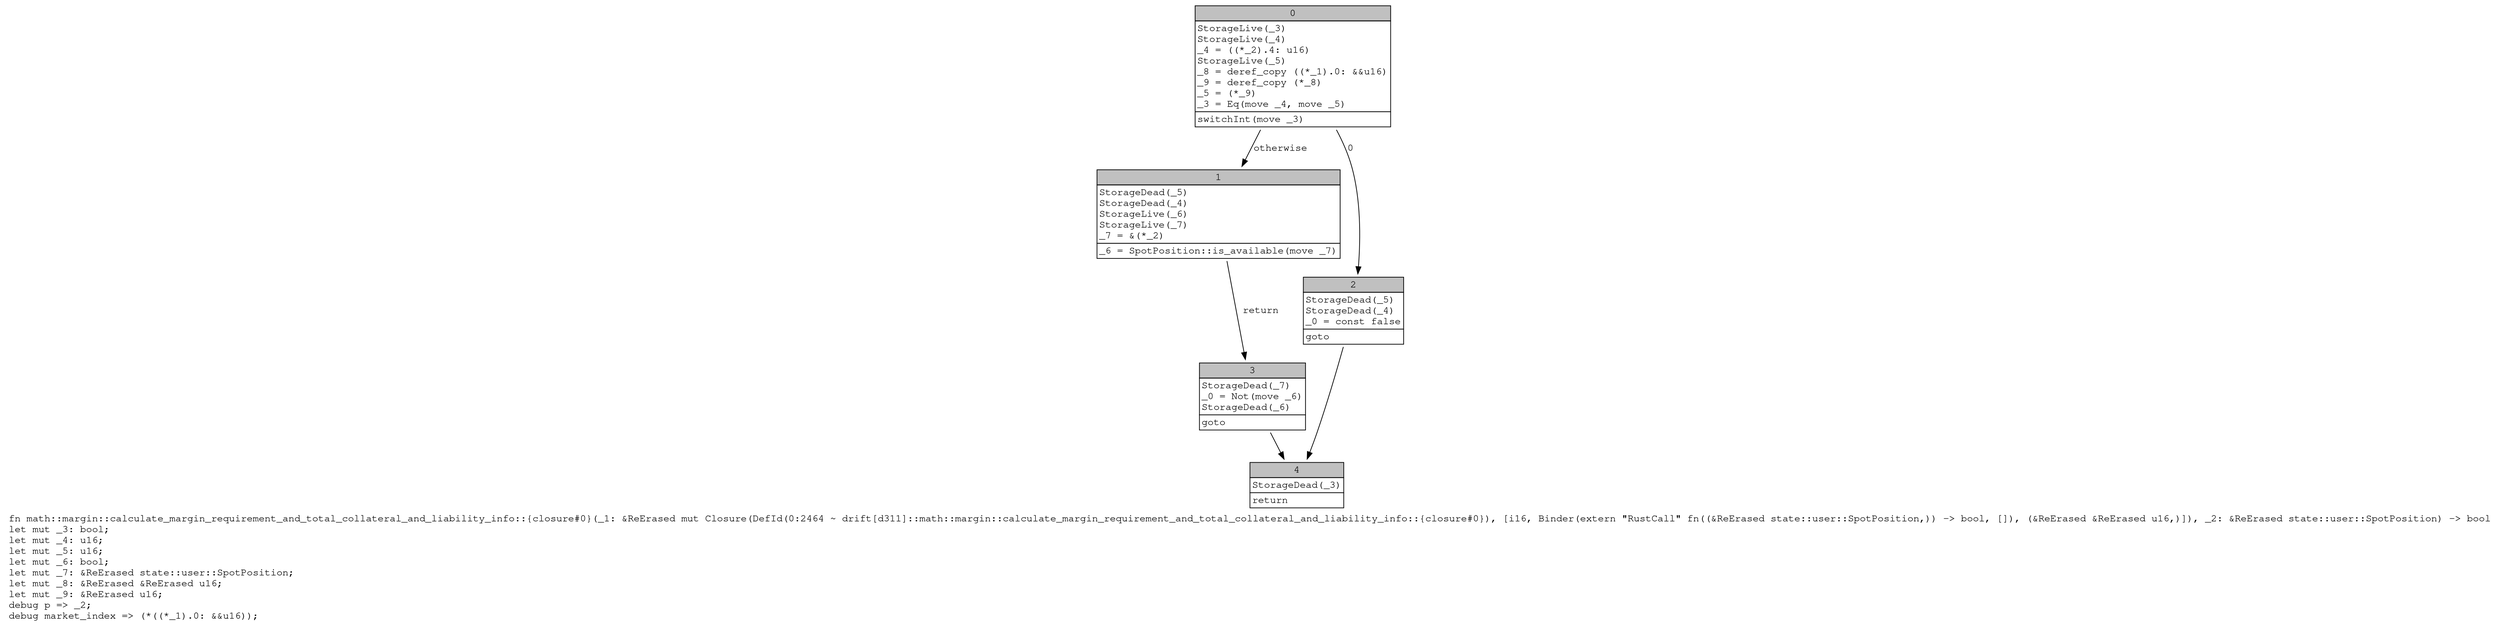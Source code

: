 digraph Mir_0_2464 {
    graph [fontname="Courier, monospace"];
    node [fontname="Courier, monospace"];
    edge [fontname="Courier, monospace"];
    label=<fn math::margin::calculate_margin_requirement_and_total_collateral_and_liability_info::{closure#0}(_1: &amp;ReErased mut Closure(DefId(0:2464 ~ drift[d311]::math::margin::calculate_margin_requirement_and_total_collateral_and_liability_info::{closure#0}), [i16, Binder(extern &quot;RustCall&quot; fn((&amp;ReErased state::user::SpotPosition,)) -&gt; bool, []), (&amp;ReErased &amp;ReErased u16,)]), _2: &amp;ReErased state::user::SpotPosition) -&gt; bool<br align="left"/>let mut _3: bool;<br align="left"/>let mut _4: u16;<br align="left"/>let mut _5: u16;<br align="left"/>let mut _6: bool;<br align="left"/>let mut _7: &amp;ReErased state::user::SpotPosition;<br align="left"/>let mut _8: &amp;ReErased &amp;ReErased u16;<br align="left"/>let mut _9: &amp;ReErased u16;<br align="left"/>debug p =&gt; _2;<br align="left"/>debug market_index =&gt; (*((*_1).0: &amp;&amp;u16));<br align="left"/>>;
    bb0__0_2464 [shape="none", label=<<table border="0" cellborder="1" cellspacing="0"><tr><td bgcolor="gray" align="center" colspan="1">0</td></tr><tr><td align="left" balign="left">StorageLive(_3)<br/>StorageLive(_4)<br/>_4 = ((*_2).4: u16)<br/>StorageLive(_5)<br/>_8 = deref_copy ((*_1).0: &amp;&amp;u16)<br/>_9 = deref_copy (*_8)<br/>_5 = (*_9)<br/>_3 = Eq(move _4, move _5)<br/></td></tr><tr><td align="left">switchInt(move _3)</td></tr></table>>];
    bb1__0_2464 [shape="none", label=<<table border="0" cellborder="1" cellspacing="0"><tr><td bgcolor="gray" align="center" colspan="1">1</td></tr><tr><td align="left" balign="left">StorageDead(_5)<br/>StorageDead(_4)<br/>StorageLive(_6)<br/>StorageLive(_7)<br/>_7 = &amp;(*_2)<br/></td></tr><tr><td align="left">_6 = SpotPosition::is_available(move _7)</td></tr></table>>];
    bb2__0_2464 [shape="none", label=<<table border="0" cellborder="1" cellspacing="0"><tr><td bgcolor="gray" align="center" colspan="1">2</td></tr><tr><td align="left" balign="left">StorageDead(_5)<br/>StorageDead(_4)<br/>_0 = const false<br/></td></tr><tr><td align="left">goto</td></tr></table>>];
    bb3__0_2464 [shape="none", label=<<table border="0" cellborder="1" cellspacing="0"><tr><td bgcolor="gray" align="center" colspan="1">3</td></tr><tr><td align="left" balign="left">StorageDead(_7)<br/>_0 = Not(move _6)<br/>StorageDead(_6)<br/></td></tr><tr><td align="left">goto</td></tr></table>>];
    bb4__0_2464 [shape="none", label=<<table border="0" cellborder="1" cellspacing="0"><tr><td bgcolor="gray" align="center" colspan="1">4</td></tr><tr><td align="left" balign="left">StorageDead(_3)<br/></td></tr><tr><td align="left">return</td></tr></table>>];
    bb0__0_2464 -> bb2__0_2464 [label="0"];
    bb0__0_2464 -> bb1__0_2464 [label="otherwise"];
    bb1__0_2464 -> bb3__0_2464 [label="return"];
    bb2__0_2464 -> bb4__0_2464 [label=""];
    bb3__0_2464 -> bb4__0_2464 [label=""];
}
